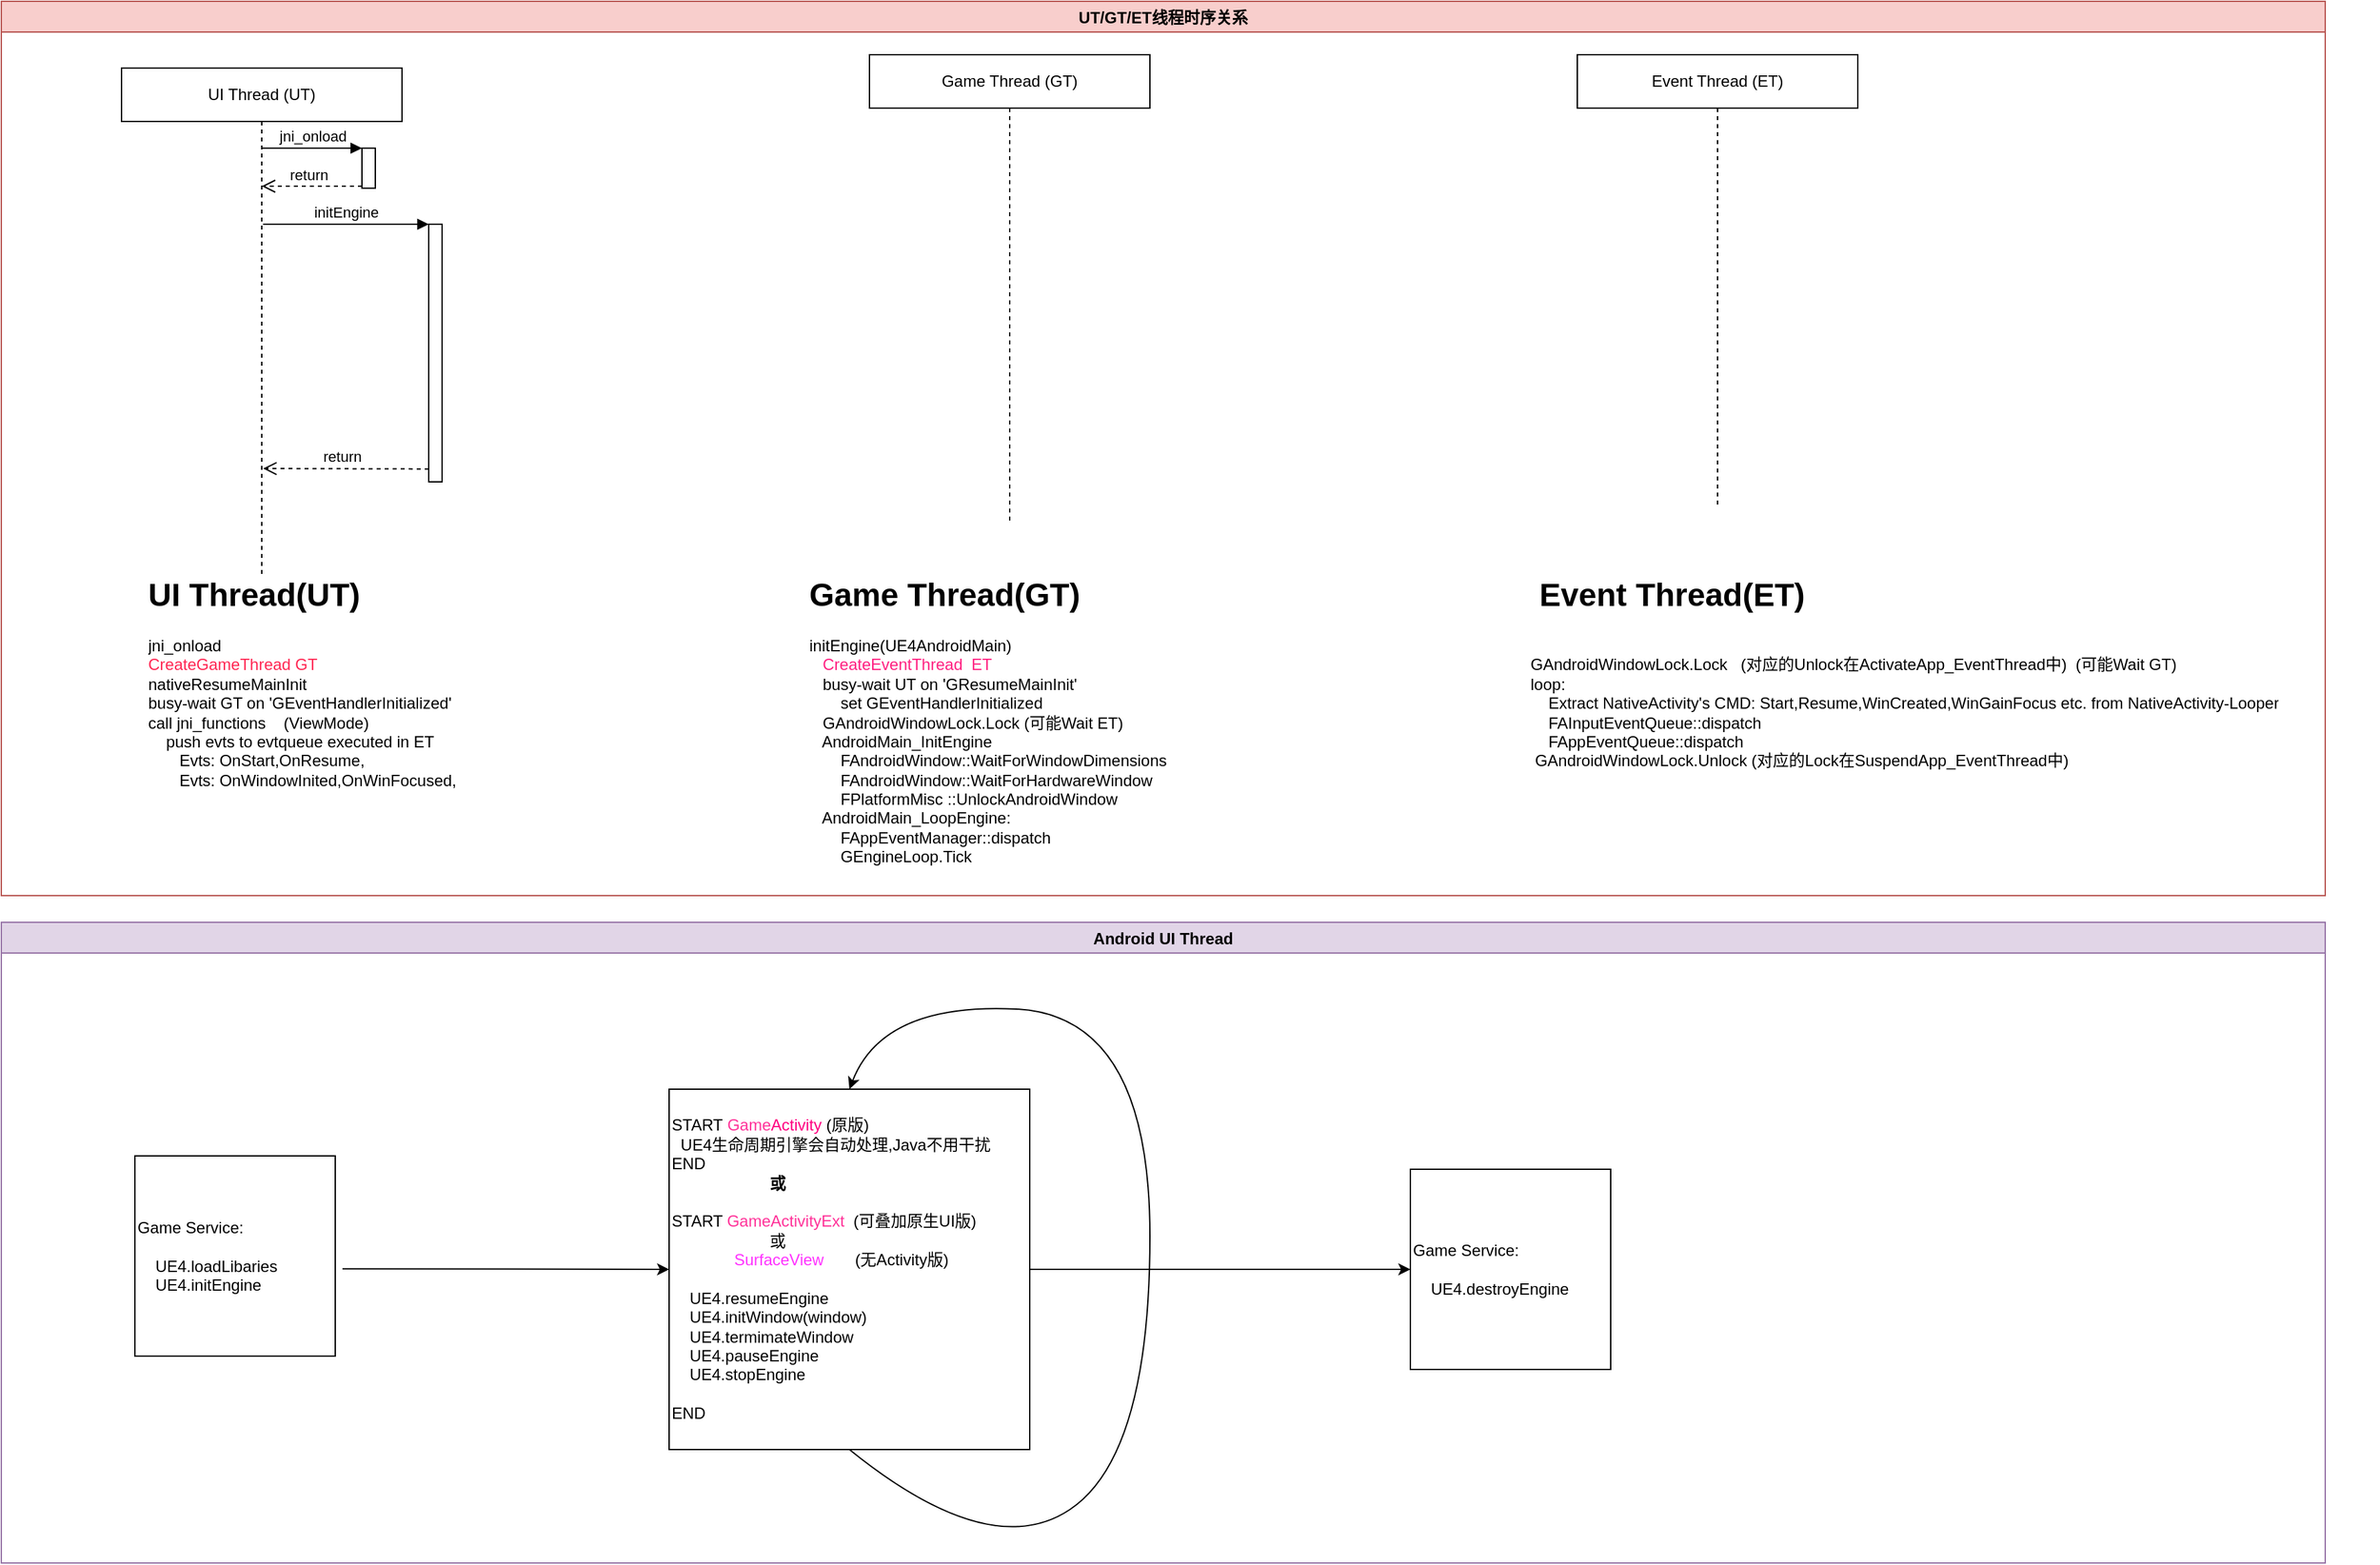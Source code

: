 <mxfile version="18.1.1" type="github"><diagram id="UKaOt3b2Cs436lBHTutd" name="Page-1"><mxGraphModel dx="2889" dy="1132" grid="1" gridSize="10" guides="1" tooltips="1" connect="1" arrows="1" fold="1" page="1" pageScale="1" pageWidth="827" pageHeight="1169" math="0" shadow="0"><root><mxCell id="0"/><mxCell id="1" parent="0"/><mxCell id="CzzWfCG_HxBa4WamG79--2" value="UI Thread (UT)" style="shape=umlLifeline;perimeter=lifelinePerimeter;whiteSpace=wrap;html=1;container=1;collapsible=0;recursiveResize=0;outlineConnect=0;" vertex="1" parent="1"><mxGeometry x="-10" y="180" width="210" height="380" as="geometry"/></mxCell><mxCell id="CzzWfCG_HxBa4WamG79--3" value="Game Thread (GT)" style="shape=umlLifeline;perimeter=lifelinePerimeter;whiteSpace=wrap;html=1;container=1;collapsible=0;recursiveResize=0;outlineConnect=0;" vertex="1" parent="1"><mxGeometry x="550" y="170" width="210" height="350" as="geometry"/></mxCell><mxCell id="CzzWfCG_HxBa4WamG79--4" value="Event Thread (ET)" style="shape=umlLifeline;perimeter=lifelinePerimeter;whiteSpace=wrap;html=1;container=1;collapsible=0;recursiveResize=0;outlineConnect=0;" vertex="1" parent="1"><mxGeometry x="1080" y="170" width="210" height="340" as="geometry"/></mxCell><mxCell id="CzzWfCG_HxBa4WamG79--5" value="" style="html=1;points=[];perimeter=orthogonalPerimeter;" vertex="1" parent="1"><mxGeometry x="170" y="240" width="10" height="30" as="geometry"/></mxCell><mxCell id="CzzWfCG_HxBa4WamG79--6" value="jni_onload" style="html=1;verticalAlign=bottom;endArrow=block;entryX=0;entryY=0;" edge="1" parent="1" source="CzzWfCG_HxBa4WamG79--2" target="CzzWfCG_HxBa4WamG79--5"><mxGeometry relative="1" as="geometry"><mxPoint x="100" y="240" as="sourcePoint"/></mxGeometry></mxCell><mxCell id="CzzWfCG_HxBa4WamG79--7" value="return" style="html=1;verticalAlign=bottom;endArrow=open;dashed=1;endSize=8;exitX=0;exitY=0.95;" edge="1" parent="1" source="CzzWfCG_HxBa4WamG79--5" target="CzzWfCG_HxBa4WamG79--2"><mxGeometry x="0.06" relative="1" as="geometry"><mxPoint x="95" y="269" as="targetPoint"/><mxPoint as="offset"/></mxGeometry></mxCell><mxCell id="CzzWfCG_HxBa4WamG79--8" value="" style="html=1;points=[];perimeter=orthogonalPerimeter;" vertex="1" parent="1"><mxGeometry x="220" y="297" width="10" height="193" as="geometry"/></mxCell><mxCell id="CzzWfCG_HxBa4WamG79--9" value="initEngine" style="html=1;verticalAlign=bottom;endArrow=block;entryX=0;entryY=0;" edge="1" parent="1" target="CzzWfCG_HxBa4WamG79--8"><mxGeometry relative="1" as="geometry"><mxPoint x="96" y="297" as="sourcePoint"/></mxGeometry></mxCell><mxCell id="CzzWfCG_HxBa4WamG79--10" value="return" style="html=1;verticalAlign=bottom;endArrow=open;dashed=1;endSize=8;exitX=0;exitY=0.95;" edge="1" parent="1" source="CzzWfCG_HxBa4WamG79--8"><mxGeometry x="0.06" relative="1" as="geometry"><mxPoint x="96" y="480" as="targetPoint"/><mxPoint as="offset"/></mxGeometry></mxCell><mxCell id="CzzWfCG_HxBa4WamG79--11" value="&lt;h1&gt;UI Thread(UT)&lt;br&gt;&lt;/h1&gt;&lt;p&gt;jni_onload&amp;nbsp;&amp;nbsp; &amp;nbsp;&amp;nbsp;&amp;nbsp; &amp;nbsp;&amp;nbsp;&amp;nbsp; &amp;nbsp;&lt;br&gt;&lt;font color=&quot;#FF2652&quot;&gt;CreateGameThread GT&lt;/font&gt;&amp;nbsp;&amp;nbsp; &amp;nbsp;&amp;nbsp;&amp;nbsp; &amp;nbsp;&amp;nbsp;&amp;nbsp; &amp;nbsp;&amp;nbsp;&amp;nbsp;&amp;nbsp;&amp;nbsp;&amp;nbsp;&amp;nbsp;&amp;nbsp;&amp;nbsp;&amp;nbsp;&amp;nbsp;&amp;nbsp;&amp;nbsp;&amp;nbsp;&amp;nbsp; &amp;nbsp;&lt;br&gt;nativeResumeMainInit&amp;nbsp;&amp;nbsp; &amp;nbsp;&amp;nbsp;&amp;nbsp;&amp;nbsp;&amp;nbsp;&amp;nbsp;&amp;nbsp;&amp;nbsp;&amp;nbsp;&amp;nbsp;&amp;nbsp;&amp;nbsp;&amp;nbsp;&amp;nbsp;&amp;nbsp;&amp;nbsp;&amp;nbsp;&amp;nbsp;&amp;nbsp; &amp;nbsp;&lt;br&gt;busy-wait GT on 'GEventHandlerInitialized'&amp;nbsp;&amp;nbsp; &amp;nbsp;&lt;br&gt;call jni_functions&amp;nbsp;&amp;nbsp; &amp;nbsp;(ViewMode)&amp;nbsp;&amp;nbsp; &amp;nbsp;&amp;nbsp;&amp;nbsp; &amp;nbsp;&amp;nbsp;&amp;nbsp; &amp;nbsp;&amp;nbsp;&amp;nbsp; &amp;nbsp;&lt;br&gt;&amp;nbsp;&amp;nbsp; &amp;nbsp;push evts to evtqueue executed in ET&amp;nbsp;&amp;nbsp; &amp;nbsp;&lt;br&gt;&amp;nbsp;&amp;nbsp; &amp;nbsp;&amp;nbsp;&amp;nbsp; Evts: OnStart,OnResume,&amp;nbsp;&amp;nbsp; &amp;nbsp;&amp;nbsp;&amp;nbsp; &amp;nbsp;&amp;nbsp;&amp;nbsp; &amp;nbsp;&amp;nbsp;&amp;nbsp; &amp;nbsp;&lt;br&gt;&amp;nbsp;&amp;nbsp; &amp;nbsp;&amp;nbsp;&amp;nbsp; Evts: OnWindowInited,OnWinFocused,&amp;nbsp;&amp;nbsp; &amp;nbsp;&lt;br&gt;&lt;br&gt;&lt;/p&gt;" style="text;html=1;strokeColor=none;fillColor=none;spacing=5;spacingTop=-20;whiteSpace=wrap;overflow=hidden;rounded=0;" vertex="1" parent="1"><mxGeometry x="5" y="555" width="340" height="370" as="geometry"/></mxCell><mxCell id="CzzWfCG_HxBa4WamG79--12" value="&lt;h1&gt;Game Thread(GT)&lt;/h1&gt;&lt;p&gt;initEngine(UE4AndroidMain)&lt;br&gt;&amp;nbsp;&amp;nbsp; &lt;font color=&quot;#FF1F80&quot;&gt;CreateEventThread&amp;nbsp; ET&amp;nbsp;&lt;/font&gt;&amp;nbsp;&amp;nbsp;&amp;nbsp;&amp;nbsp;&amp;nbsp;&amp;nbsp;&amp;nbsp;&amp;nbsp;&amp;nbsp;&amp;nbsp;&amp;nbsp;&amp;nbsp;&amp;nbsp;&amp;nbsp;&amp;nbsp;&amp;nbsp;&amp;nbsp;&amp;nbsp;&amp;nbsp; &amp;nbsp;&lt;br&gt;&amp;nbsp;&amp;nbsp; busy-wait UT on 'GResumeMainInit'&amp;nbsp;&amp;nbsp;&amp;nbsp;&amp;nbsp;&amp;nbsp;&amp;nbsp;&amp;nbsp;&amp;nbsp; &amp;nbsp;&lt;br&gt;&amp;nbsp;&amp;nbsp;&amp;nbsp;&amp;nbsp;&amp;nbsp;&amp;nbsp; set GEventHandlerInitialized&amp;nbsp;&amp;nbsp;&amp;nbsp;&amp;nbsp;&amp;nbsp;&amp;nbsp;&amp;nbsp;&amp;nbsp;&amp;nbsp; &amp;nbsp;&lt;br&gt;&amp;nbsp;&amp;nbsp; GAndroidWindowLock.Lock (可能Wait ET)&amp;nbsp;&amp;nbsp;&amp;nbsp;&amp;nbsp; &amp;nbsp;&lt;br&gt;&amp;nbsp;&amp;nbsp; AndroidMain_InitEngine&amp;nbsp;&amp;nbsp;&amp;nbsp;&amp;nbsp;&amp;nbsp;&amp;nbsp;&amp;nbsp;&amp;nbsp;&amp;nbsp;&amp;nbsp;&amp;nbsp;&amp;nbsp;&amp;nbsp;&amp;nbsp;&amp;nbsp;&amp;nbsp;&amp;nbsp;&amp;nbsp;&amp;nbsp; &amp;nbsp;&lt;br&gt;&amp;nbsp;&amp;nbsp;&amp;nbsp;&amp;nbsp;&amp;nbsp;&amp;nbsp; FAndroidWindow::WaitForWindowDimensions&lt;br&gt;&amp;nbsp;&amp;nbsp;&amp;nbsp;&amp;nbsp;&amp;nbsp;&amp;nbsp; FAndroidWindow::WaitForHardwareWindow &amp;nbsp;&lt;br&gt;&amp;nbsp;&amp;nbsp; &amp;nbsp;&amp;nbsp;&amp;nbsp; FPlatformMisc ::UnlockAndroidWindow&lt;br&gt;&amp;nbsp;&amp;nbsp; AndroidMain_LoopEngine:&lt;br&gt;&amp;nbsp;&amp;nbsp;&amp;nbsp;&amp;nbsp;&amp;nbsp;&amp;nbsp; FAppEventManager::dispatch&lt;br&gt;&amp;nbsp;&amp;nbsp; &amp;nbsp;&amp;nbsp;&amp;nbsp; GEngineLoop.Tick&lt;br&gt;&lt;br&gt;&lt;/p&gt;" style="text;html=1;strokeColor=none;fillColor=none;spacing=5;spacingTop=-20;whiteSpace=wrap;overflow=hidden;rounded=0;" vertex="1" parent="1"><mxGeometry x="500" y="555" width="360" height="235" as="geometry"/></mxCell><mxCell id="CzzWfCG_HxBa4WamG79--13" value="&lt;h1&gt;&amp;nbsp;Event Thread(ET)&lt;/h1&gt;&lt;p&gt;&lt;br&gt;GAndroidWindowLock.Lock&amp;nbsp;&amp;nbsp; (对应的Unlock在ActivateApp_EventThread中)&amp;nbsp; (可能Wait GT) &lt;br&gt;loop:&amp;nbsp;&amp;nbsp;&amp;nbsp;&amp;nbsp;&amp;nbsp;&amp;nbsp;&amp;nbsp;&amp;nbsp;&amp;nbsp;&amp;nbsp;&amp;nbsp;&amp;nbsp;&amp;nbsp;&amp;nbsp;&amp;nbsp;&amp;nbsp;&amp;nbsp;&amp;nbsp; &amp;nbsp;&lt;br&gt;&amp;nbsp;&amp;nbsp;&amp;nbsp; Extract NativeActivity's CMD: Start,Resume,WinCreated,WinGainFocus etc. from NativeActivity-Looper &lt;br&gt;&amp;nbsp;&amp;nbsp;&amp;nbsp; FAInputEventQueue::dispatch&lt;br&gt;&amp;nbsp;&amp;nbsp;&amp;nbsp; FAppEventQueue::dispatch&lt;br&gt;&amp;nbsp;GAndroidWindowLock.Unlock (对应的Lock在SuspendApp_EventThread中)&lt;br&gt;&lt;br&gt;&lt;/p&gt;" style="text;html=1;strokeColor=none;fillColor=none;spacing=5;spacingTop=-20;whiteSpace=wrap;overflow=hidden;rounded=0;" vertex="1" parent="1"><mxGeometry x="1040" y="555" width="640" height="205" as="geometry"/></mxCell><mxCell id="CzzWfCG_HxBa4WamG79--14" value="&lt;div align=&quot;left&quot;&gt;Game Service:&lt;br&gt;&lt;/div&gt;&lt;div align=&quot;left&quot;&gt;&lt;br&gt;&lt;/div&gt;&lt;div align=&quot;left&quot;&gt;&amp;nbsp;&amp;nbsp;&amp;nbsp; UE4.loadLibaries&lt;/div&gt;&lt;div align=&quot;left&quot;&gt;&amp;nbsp;&amp;nbsp;&amp;nbsp; UE4.initEngine&lt;br&gt;&lt;/div&gt;" style="whiteSpace=wrap;html=1;aspect=fixed;align=left;" vertex="1" parent="1"><mxGeometry y="995" width="150" height="150" as="geometry"/></mxCell><mxCell id="CzzWfCG_HxBa4WamG79--15" value="&lt;div align=&quot;left&quot;&gt;START&amp;nbsp;&lt;font color=&quot;#FF0080&quot;&gt;&lt;font color=&quot;#FF3399&quot;&gt;Game&lt;/font&gt;Activity&lt;/font&gt; (原版)&lt;/div&gt;&lt;div align=&quot;left&quot;&gt;&amp;nbsp; UE4生命周期引擎会自动处理,Java不用干扰&lt;/div&gt;&lt;div align=&quot;left&quot;&gt;END&lt;br&gt;&lt;/div&gt;&lt;div align=&quot;left&quot;&gt;&amp;nbsp;&amp;nbsp;&amp;nbsp;&amp;nbsp;&amp;nbsp;&amp;nbsp;&amp;nbsp;&amp;nbsp;&amp;nbsp;&amp;nbsp;&amp;nbsp;&amp;nbsp;&amp;nbsp;&amp;nbsp;&amp;nbsp;&amp;nbsp;&amp;nbsp;&amp;nbsp;&amp;nbsp;&amp;nbsp;&amp;nbsp; &lt;b&gt;或&lt;/b&gt;&lt;/div&gt;&lt;div align=&quot;left&quot;&gt;&lt;br&gt;&lt;/div&gt;&lt;div align=&quot;left&quot;&gt;START &lt;font color=&quot;#FF3399&quot;&gt;GameActivityExt&lt;/font&gt;&amp;nbsp; (可叠加原生UI版) &lt;br&gt;&lt;/div&gt;&lt;div align=&quot;left&quot;&gt;&amp;nbsp; &amp;nbsp; &amp;nbsp; &amp;nbsp; &amp;nbsp; &amp;nbsp; &amp;nbsp; &amp;nbsp; &amp;nbsp; &amp;nbsp; &amp;nbsp; 或&amp;nbsp; &lt;/div&gt;&lt;div align=&quot;left&quot;&gt;&amp;nbsp;&amp;nbsp;&amp;nbsp;&amp;nbsp;&amp;nbsp;&amp;nbsp;&amp;nbsp;&amp;nbsp;&amp;nbsp;&amp;nbsp;&amp;nbsp;&amp;nbsp;&amp;nbsp; &lt;font color=&quot;#FF33FF&quot;&gt;SurfaceView &amp;nbsp; &amp;nbsp; &amp;nbsp; &lt;/font&gt;(无Activity版)&lt;/div&gt;&lt;div align=&quot;left&quot;&gt;&lt;br&gt;&lt;/div&gt;&lt;div align=&quot;left&quot;&gt;&amp;nbsp;&amp;nbsp;&amp;nbsp; UE4.resumeEngine&lt;br&gt;&amp;nbsp;&amp;nbsp;&amp;nbsp; UE4.initWindow(window)&lt;br&gt;&amp;nbsp;&amp;nbsp;&amp;nbsp; UE4.termimateWindow&lt;br&gt;&amp;nbsp;&amp;nbsp;&amp;nbsp; UE4.pauseEngine&lt;br&gt;&amp;nbsp;&amp;nbsp;&amp;nbsp; UE4.stopEngine&lt;/div&gt;&lt;div align=&quot;left&quot;&gt;&lt;br&gt;&lt;/div&gt;&lt;div align=&quot;left&quot;&gt;END&lt;br&gt;&lt;/div&gt;" style="whiteSpace=wrap;html=1;aspect=fixed;align=left;" vertex="1" parent="1"><mxGeometry x="400" y="945" width="270" height="270" as="geometry"/></mxCell><mxCell id="CzzWfCG_HxBa4WamG79--16" value="&lt;div align=&quot;left&quot;&gt;Game Service:&lt;/div&gt;&lt;div align=&quot;left&quot;&gt;&lt;br&gt;&lt;/div&gt;&lt;div align=&quot;left&quot;&gt;&amp;nbsp;&amp;nbsp;&amp;nbsp; UE4.destroyEngine&lt;/div&gt;" style="whiteSpace=wrap;html=1;aspect=fixed;align=left;" vertex="1" parent="1"><mxGeometry x="955" y="1005" width="150" height="150" as="geometry"/></mxCell><mxCell id="CzzWfCG_HxBa4WamG79--17" value="" style="curved=1;endArrow=classic;html=1;exitX=0.5;exitY=1;exitDx=0;exitDy=0;entryX=0.5;entryY=0;entryDx=0;entryDy=0;" edge="1" parent="1" source="CzzWfCG_HxBa4WamG79--15" target="CzzWfCG_HxBa4WamG79--15"><mxGeometry width="50" height="50" relative="1" as="geometry"><mxPoint x="740" y="1260" as="sourcePoint"/><mxPoint x="740" y="930" as="targetPoint"/><Array as="points"><mxPoint x="640" y="1300"/><mxPoint x="760" y="1220"/><mxPoint x="760" y="890"/><mxPoint x="560" y="880"/></Array></mxGeometry></mxCell><mxCell id="CzzWfCG_HxBa4WamG79--18" value="" style="endArrow=classic;html=1;exitX=1;exitY=0.5;exitDx=0;exitDy=0;entryX=0;entryY=0.5;entryDx=0;entryDy=0;" edge="1" parent="1" source="CzzWfCG_HxBa4WamG79--15" target="CzzWfCG_HxBa4WamG79--16"><mxGeometry width="50" height="50" relative="1" as="geometry"><mxPoint x="740" y="1260" as="sourcePoint"/><mxPoint x="1040" y="1040" as="targetPoint"/></mxGeometry></mxCell><mxCell id="CzzWfCG_HxBa4WamG79--19" value="" style="endArrow=classic;html=1;exitX=1.036;exitY=0.564;exitDx=0;exitDy=0;exitPerimeter=0;entryX=0;entryY=0.5;entryDx=0;entryDy=0;" edge="1" parent="1" source="CzzWfCG_HxBa4WamG79--14" target="CzzWfCG_HxBa4WamG79--15"><mxGeometry width="50" height="50" relative="1" as="geometry"><mxPoint x="740" y="1260" as="sourcePoint"/><mxPoint x="790" y="1210" as="targetPoint"/></mxGeometry></mxCell><mxCell id="CzzWfCG_HxBa4WamG79--20" value="Android UI Thread" style="swimlane;fillColor=#e1d5e7;strokeColor=#9673a6;" vertex="1" parent="1"><mxGeometry x="-100" y="820" width="1740" height="480" as="geometry"/></mxCell><mxCell id="CzzWfCG_HxBa4WamG79--21" value="UT/GT/ET线程时序关系" style="swimlane;fillColor=#f8cecc;strokeColor=#b85450;" vertex="1" parent="1"><mxGeometry x="-100" y="130" width="1740" height="670" as="geometry"/></mxCell></root></mxGraphModel></diagram></mxfile>